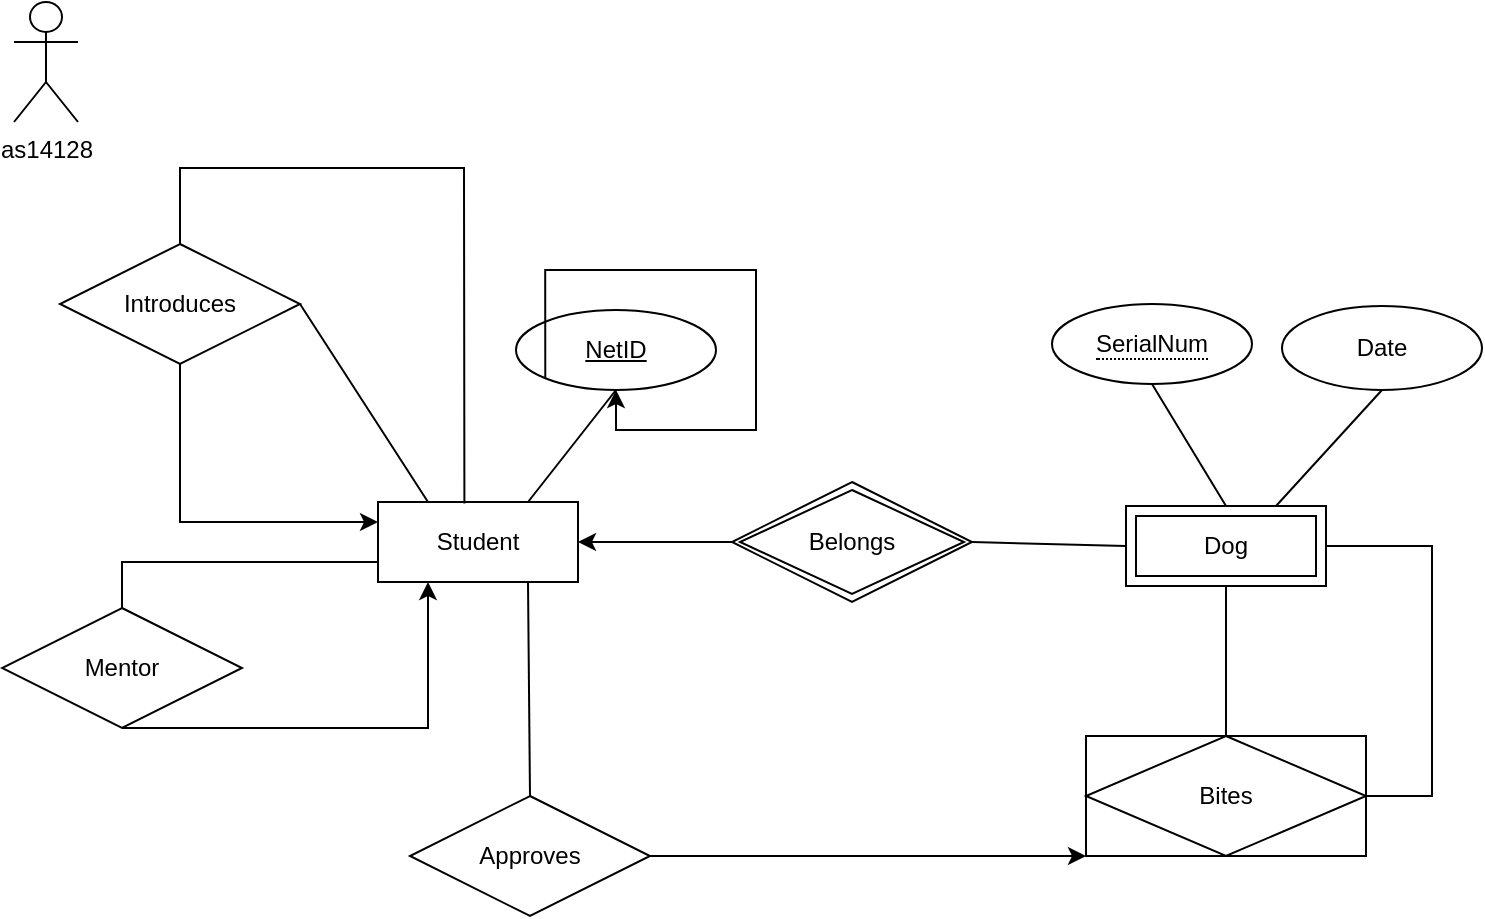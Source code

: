 <mxfile version="16.6.1" type="device"><diagram id="KcgvSHTCboE4x2ObBVBz" name="Page-1"><mxGraphModel dx="1038" dy="489" grid="0" gridSize="10" guides="1" tooltips="1" connect="1" arrows="0" fold="1" page="1" pageScale="1" pageWidth="850" pageHeight="1100" math="0" shadow="0"><root><mxCell id="0"/><mxCell id="1" parent="0"/><mxCell id="jOBMFIL_v7f5LbKVYLSg-1" value="as14128" style="shape=umlActor;verticalLabelPosition=bottom;verticalAlign=top;html=1;outlineConnect=0;" parent="1" vertex="1"><mxGeometry x="44" y="19" width="32" height="60" as="geometry"/></mxCell><mxCell id="pj4BTmtUR29SjIR9jbj--2" value="Student" style="whiteSpace=wrap;html=1;align=center;" parent="1" vertex="1"><mxGeometry x="226" y="269" width="100" height="40" as="geometry"/></mxCell><mxCell id="pj4BTmtUR29SjIR9jbj--3" value="NetID" style="ellipse;whiteSpace=wrap;html=1;align=center;fontStyle=4;" parent="1" vertex="1"><mxGeometry x="295" y="173" width="100" height="40" as="geometry"/></mxCell><mxCell id="pj4BTmtUR29SjIR9jbj--4" value="" style="endArrow=none;html=1;rounded=0;exitX=0.5;exitY=1;exitDx=0;exitDy=0;entryX=0.75;entryY=0;entryDx=0;entryDy=0;" parent="1" source="pj4BTmtUR29SjIR9jbj--3" target="pj4BTmtUR29SjIR9jbj--2" edge="1"><mxGeometry relative="1" as="geometry"><mxPoint x="266" y="233" as="sourcePoint"/><mxPoint x="426" y="233" as="targetPoint"/></mxGeometry></mxCell><mxCell id="pj4BTmtUR29SjIR9jbj--6" value="Date" style="ellipse;whiteSpace=wrap;html=1;align=center;" parent="1" vertex="1"><mxGeometry x="678" y="171" width="100" height="42" as="geometry"/></mxCell><mxCell id="pj4BTmtUR29SjIR9jbj--7" value="&lt;span style=&quot;border-bottom: 1px dotted&quot;&gt;SerialNum&lt;/span&gt;" style="ellipse;whiteSpace=wrap;html=1;align=center;" parent="1" vertex="1"><mxGeometry x="563" y="170" width="100" height="40" as="geometry"/></mxCell><mxCell id="pj4BTmtUR29SjIR9jbj--8" value="" style="endArrow=none;html=1;rounded=0;exitX=0.5;exitY=1;exitDx=0;exitDy=0;entryX=0.5;entryY=0;entryDx=0;entryDy=0;" parent="1" source="pj4BTmtUR29SjIR9jbj--7" target="pj4BTmtUR29SjIR9jbj--12" edge="1"><mxGeometry relative="1" as="geometry"><mxPoint x="575" y="243" as="sourcePoint"/><mxPoint x="633" y="269" as="targetPoint"/></mxGeometry></mxCell><mxCell id="pj4BTmtUR29SjIR9jbj--9" value="" style="endArrow=none;html=1;rounded=0;entryX=0.5;entryY=1;entryDx=0;entryDy=0;exitX=0.75;exitY=0;exitDx=0;exitDy=0;" parent="1" source="pj4BTmtUR29SjIR9jbj--12" target="pj4BTmtUR29SjIR9jbj--6" edge="1"><mxGeometry relative="1" as="geometry"><mxPoint x="658" y="269" as="sourcePoint"/><mxPoint x="808" y="240" as="targetPoint"/></mxGeometry></mxCell><mxCell id="pj4BTmtUR29SjIR9jbj--12" value="Dog" style="shape=ext;margin=3;double=1;whiteSpace=wrap;html=1;align=center;" parent="1" vertex="1"><mxGeometry x="600" y="271" width="100" height="40" as="geometry"/></mxCell><mxCell id="pj4BTmtUR29SjIR9jbj--13" value="Belongs" style="shape=rhombus;double=1;perimeter=rhombusPerimeter;whiteSpace=wrap;html=1;align=center;" parent="1" vertex="1"><mxGeometry x="403" y="259" width="120" height="60" as="geometry"/></mxCell><mxCell id="pj4BTmtUR29SjIR9jbj--14" value="" style="endArrow=none;html=1;rounded=0;exitX=1;exitY=0.5;exitDx=0;exitDy=0;entryX=0;entryY=0.5;entryDx=0;entryDy=0;" parent="1" source="pj4BTmtUR29SjIR9jbj--13" target="pj4BTmtUR29SjIR9jbj--12" edge="1"><mxGeometry relative="1" as="geometry"><mxPoint x="503" y="342" as="sourcePoint"/><mxPoint x="663" y="342" as="targetPoint"/></mxGeometry></mxCell><mxCell id="pj4BTmtUR29SjIR9jbj--15" value="" style="endArrow=classic;html=1;rounded=0;entryX=1;entryY=0.5;entryDx=0;entryDy=0;exitX=0;exitY=0.5;exitDx=0;exitDy=0;" parent="1" source="pj4BTmtUR29SjIR9jbj--13" target="pj4BTmtUR29SjIR9jbj--2" edge="1"><mxGeometry width="50" height="50" relative="1" as="geometry"><mxPoint x="348" y="382" as="sourcePoint"/><mxPoint x="398" y="332" as="targetPoint"/></mxGeometry></mxCell><mxCell id="pj4BTmtUR29SjIR9jbj--16" value="Mentor" style="shape=rhombus;perimeter=rhombusPerimeter;whiteSpace=wrap;html=1;align=center;" parent="1" vertex="1"><mxGeometry x="38" y="322" width="120" height="60" as="geometry"/></mxCell><mxCell id="pj4BTmtUR29SjIR9jbj--17" value="" style="endArrow=none;html=1;rounded=0;entryX=0;entryY=0.75;entryDx=0;entryDy=0;exitX=0.5;exitY=0;exitDx=0;exitDy=0;" parent="1" source="pj4BTmtUR29SjIR9jbj--16" target="pj4BTmtUR29SjIR9jbj--2" edge="1"><mxGeometry relative="1" as="geometry"><mxPoint x="83" y="234" as="sourcePoint"/><mxPoint x="243" y="234" as="targetPoint"/><Array as="points"><mxPoint x="98" y="299"/><mxPoint x="173" y="299"/></Array></mxGeometry></mxCell><mxCell id="pj4BTmtUR29SjIR9jbj--18" value="" style="endArrow=classic;html=1;rounded=0;exitX=0.5;exitY=1;exitDx=0;exitDy=0;entryX=0.25;entryY=1;entryDx=0;entryDy=0;" parent="1" source="pj4BTmtUR29SjIR9jbj--16" target="pj4BTmtUR29SjIR9jbj--2" edge="1"><mxGeometry width="50" height="50" relative="1" as="geometry"><mxPoint x="98" y="384" as="sourcePoint"/><mxPoint x="148" y="334" as="targetPoint"/><Array as="points"><mxPoint x="251" y="382"/><mxPoint x="251" y="340"/></Array></mxGeometry></mxCell><mxCell id="pj4BTmtUR29SjIR9jbj--19" value="Bites" style="shape=associativeEntity;whiteSpace=wrap;html=1;align=center;" parent="1" vertex="1"><mxGeometry x="580" y="386" width="140" height="60" as="geometry"/></mxCell><mxCell id="pj4BTmtUR29SjIR9jbj--20" value="Approves" style="shape=rhombus;perimeter=rhombusPerimeter;whiteSpace=wrap;html=1;align=center;" parent="1" vertex="1"><mxGeometry x="242" y="416" width="120" height="60" as="geometry"/></mxCell><mxCell id="pj4BTmtUR29SjIR9jbj--23" value="" style="endArrow=none;html=1;rounded=0;exitX=0.75;exitY=1;exitDx=0;exitDy=0;entryX=0.5;entryY=0;entryDx=0;entryDy=0;" parent="1" source="pj4BTmtUR29SjIR9jbj--2" target="pj4BTmtUR29SjIR9jbj--20" edge="1"><mxGeometry relative="1" as="geometry"><mxPoint x="304" y="359" as="sourcePoint"/><mxPoint x="301" y="395" as="targetPoint"/></mxGeometry></mxCell><mxCell id="pj4BTmtUR29SjIR9jbj--24" value="" style="endArrow=classic;html=1;rounded=0;exitX=1;exitY=0.5;exitDx=0;exitDy=0;entryX=0;entryY=1;entryDx=0;entryDy=0;" parent="1" source="pj4BTmtUR29SjIR9jbj--20" target="pj4BTmtUR29SjIR9jbj--19" edge="1"><mxGeometry width="50" height="50" relative="1" as="geometry"><mxPoint x="463" y="522" as="sourcePoint"/><mxPoint x="513" y="472" as="targetPoint"/></mxGeometry></mxCell><mxCell id="pj4BTmtUR29SjIR9jbj--27" value="Introduces" style="shape=rhombus;perimeter=rhombusPerimeter;whiteSpace=wrap;html=1;align=center;" parent="1" vertex="1"><mxGeometry x="67" y="140" width="120" height="60" as="geometry"/></mxCell><mxCell id="pj4BTmtUR29SjIR9jbj--28" value="" style="endArrow=none;html=1;rounded=0;exitX=1;exitY=0.5;exitDx=0;exitDy=0;entryX=0.25;entryY=0;entryDx=0;entryDy=0;" parent="1" source="pj4BTmtUR29SjIR9jbj--27" target="pj4BTmtUR29SjIR9jbj--2" edge="1"><mxGeometry relative="1" as="geometry"><mxPoint x="126" y="229" as="sourcePoint"/><mxPoint x="286" y="229" as="targetPoint"/></mxGeometry></mxCell><mxCell id="pj4BTmtUR29SjIR9jbj--29" value="" style="endArrow=none;html=1;rounded=0;entryX=0.432;entryY=0.02;entryDx=0;entryDy=0;entryPerimeter=0;exitX=0.5;exitY=0;exitDx=0;exitDy=0;" parent="1" source="pj4BTmtUR29SjIR9jbj--27" target="pj4BTmtUR29SjIR9jbj--2" edge="1"><mxGeometry relative="1" as="geometry"><mxPoint x="126" y="102" as="sourcePoint"/><mxPoint x="295" y="102" as="targetPoint"/><Array as="points"><mxPoint x="127" y="102"/><mxPoint x="269" y="102"/></Array></mxGeometry></mxCell><mxCell id="pj4BTmtUR29SjIR9jbj--30" value="" style="endArrow=classic;html=1;rounded=0;exitX=0.5;exitY=1;exitDx=0;exitDy=0;entryX=0;entryY=0.25;entryDx=0;entryDy=0;" parent="1" source="pj4BTmtUR29SjIR9jbj--27" target="pj4BTmtUR29SjIR9jbj--2" edge="1"><mxGeometry width="50" height="50" relative="1" as="geometry"><mxPoint x="95" y="273" as="sourcePoint"/><mxPoint x="145" y="223" as="targetPoint"/><Array as="points"><mxPoint x="127" y="279"/></Array></mxGeometry></mxCell><mxCell id="pj4BTmtUR29SjIR9jbj--31" value="" style="endArrow=none;html=1;rounded=0;exitX=0.5;exitY=1;exitDx=0;exitDy=0;entryX=0.5;entryY=0;entryDx=0;entryDy=0;" parent="1" source="pj4BTmtUR29SjIR9jbj--12" target="pj4BTmtUR29SjIR9jbj--19" edge="1"><mxGeometry relative="1" as="geometry"><mxPoint x="571" y="363" as="sourcePoint"/><mxPoint x="731" y="363" as="targetPoint"/></mxGeometry></mxCell><mxCell id="pj4BTmtUR29SjIR9jbj--32" value="" style="endArrow=none;html=1;rounded=0;exitX=1;exitY=0.5;exitDx=0;exitDy=0;entryX=1;entryY=0.5;entryDx=0;entryDy=0;" parent="1" source="pj4BTmtUR29SjIR9jbj--12" target="pj4BTmtUR29SjIR9jbj--19" edge="1"><mxGeometry relative="1" as="geometry"><mxPoint x="698" y="337" as="sourcePoint"/><mxPoint x="858" y="337" as="targetPoint"/><Array as="points"><mxPoint x="753" y="291"/><mxPoint x="753" y="416"/></Array></mxGeometry></mxCell><mxCell id="IGQOcdbL62QiRMYHFG6O-1" style="edgeStyle=orthogonalEdgeStyle;rounded=0;orthogonalLoop=1;jettySize=auto;html=1;exitX=0;exitY=1;exitDx=0;exitDy=0;" edge="1" parent="1" source="pj4BTmtUR29SjIR9jbj--3" target="pj4BTmtUR29SjIR9jbj--3"><mxGeometry relative="1" as="geometry"/></mxCell></root></mxGraphModel></diagram></mxfile>